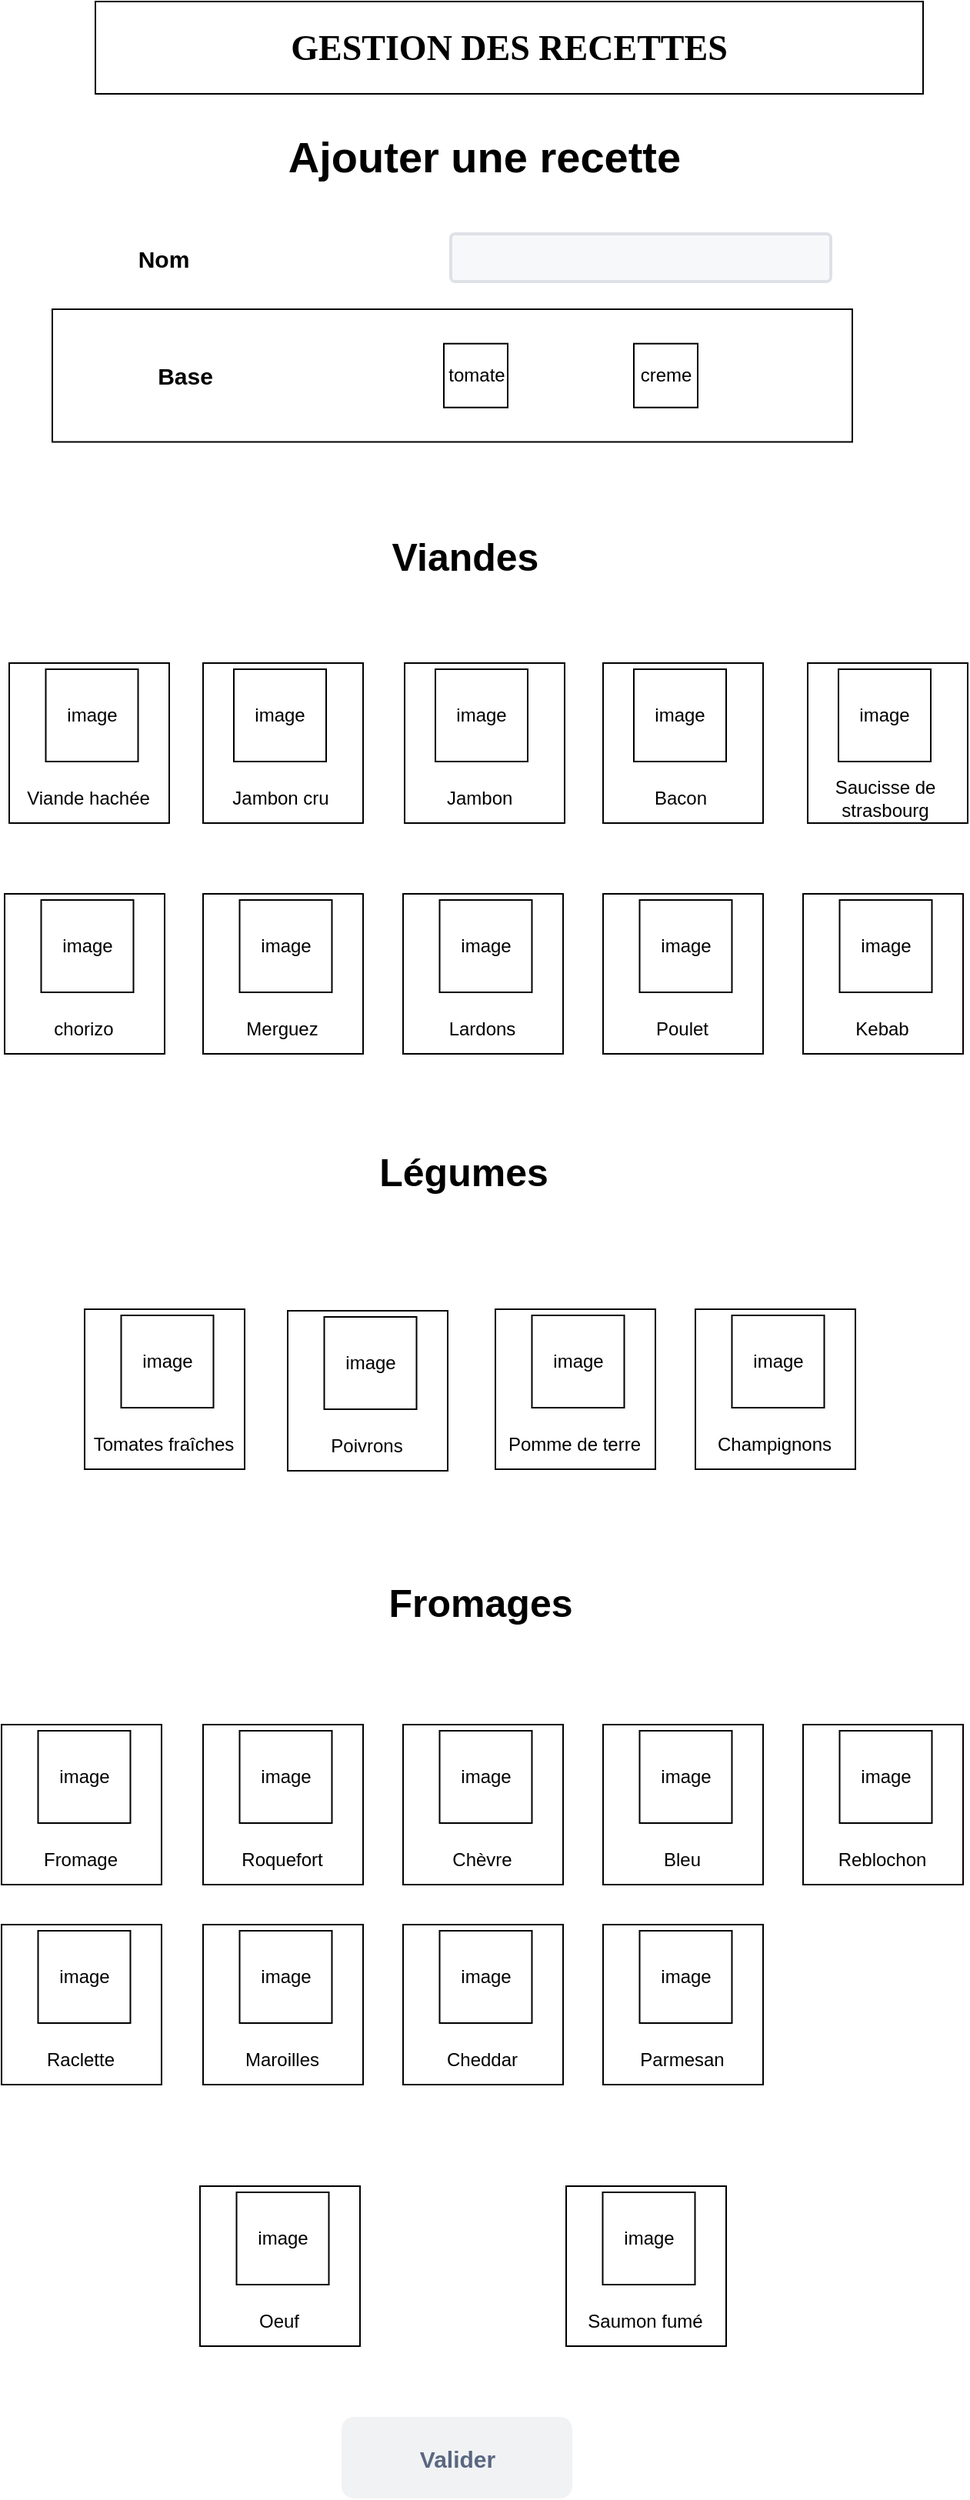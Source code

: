 <mxfile version="14.4.9" type="device"><diagram id="Nm_DHNGLHb5CzCBgZe_a" name="Page-1"><mxGraphModel dx="1384" dy="773" grid="0" gridSize="10" guides="1" tooltips="1" connect="1" arrows="1" fold="1" page="1" pageScale="1" pageWidth="1169" pageHeight="827" math="0" shadow="0"><root><mxCell id="0"/><mxCell id="1" parent="0"/><mxCell id="LKtY-zGtCqNc8YdO0KYJ-1" value="&lt;b&gt;&lt;font style=&quot;font-size: 23px&quot; face=&quot;Verdana&quot;&gt;GESTION DES RECETTES&lt;/font&gt;&lt;/b&gt;" style="rounded=0;whiteSpace=wrap;html=1;" vertex="1" parent="1"><mxGeometry x="540" y="20" width="538" height="60" as="geometry"/></mxCell><mxCell id="LKtY-zGtCqNc8YdO0KYJ-2" value="&lt;font size=&quot;1&quot;&gt;&lt;b style=&quot;font-size: 28px&quot;&gt;Ajouter une recette&lt;/b&gt;&lt;/font&gt;" style="text;html=1;strokeColor=none;fillColor=none;align=center;verticalAlign=middle;whiteSpace=wrap;rounded=0;" vertex="1" parent="1"><mxGeometry x="563" y="100" width="460" height="41" as="geometry"/></mxCell><mxCell id="LKtY-zGtCqNc8YdO0KYJ-3" value="&lt;b&gt;&lt;font style=&quot;font-size: 15px&quot;&gt;Nom&lt;/font&gt;&lt;/b&gt;" style="rounded=0;whiteSpace=wrap;html=1;strokeColor=#FFFFFF;" vertex="1" parent="1"><mxGeometry x="512" y="170" width="145" height="33" as="geometry"/></mxCell><mxCell id="LKtY-zGtCqNc8YdO0KYJ-24" value="" style="rounded=1;arcSize=9;fillColor=#F7F8F9;align=left;spacingLeft=5;strokeColor=#DEE1E6;html=1;strokeWidth=2;fontSize=12" vertex="1" parent="1"><mxGeometry x="771" y="171" width="247" height="31" as="geometry"/></mxCell><mxCell id="LKtY-zGtCqNc8YdO0KYJ-27" value="" style="group" vertex="1" connectable="0" parent="1"><mxGeometry x="512" y="220" width="520" height="86.25" as="geometry"/></mxCell><mxCell id="LKtY-zGtCqNc8YdO0KYJ-26" value="" style="rounded=0;whiteSpace=wrap;html=1;" vertex="1" parent="LKtY-zGtCqNc8YdO0KYJ-27"><mxGeometry width="520" height="86.25" as="geometry"/></mxCell><mxCell id="LKtY-zGtCqNc8YdO0KYJ-7" value="&lt;b&gt;&lt;font style=&quot;font-size: 15px&quot;&gt;Base&lt;/font&gt;&lt;/b&gt;" style="text;html=1;align=center;verticalAlign=middle;resizable=0;points=[];autosize=1;" vertex="1" parent="LKtY-zGtCqNc8YdO0KYJ-27"><mxGeometry x="63" y="34.12" width="46" height="18" as="geometry"/></mxCell><mxCell id="LKtY-zGtCqNc8YdO0KYJ-8" value="tomate" style="whiteSpace=wrap;html=1;aspect=fixed;" vertex="1" parent="LKtY-zGtCqNc8YdO0KYJ-27"><mxGeometry x="254.5" y="22.37" width="41.5" height="41.5" as="geometry"/></mxCell><mxCell id="LKtY-zGtCqNc8YdO0KYJ-9" value="creme" style="whiteSpace=wrap;html=1;aspect=fixed;" vertex="1" parent="LKtY-zGtCqNc8YdO0KYJ-27"><mxGeometry x="378" y="22.37" width="41.5" height="41.5" as="geometry"/></mxCell><mxCell id="LKtY-zGtCqNc8YdO0KYJ-39" value="" style="group" vertex="1" connectable="0" parent="1"><mxGeometry x="484" y="450" width="104" height="104" as="geometry"/></mxCell><mxCell id="LKtY-zGtCqNc8YdO0KYJ-32" value="" style="whiteSpace=wrap;html=1;aspect=fixed;" vertex="1" parent="LKtY-zGtCqNc8YdO0KYJ-39"><mxGeometry width="104" height="104" as="geometry"/></mxCell><mxCell id="LKtY-zGtCqNc8YdO0KYJ-33" value="image" style="whiteSpace=wrap;html=1;aspect=fixed;" vertex="1" parent="LKtY-zGtCqNc8YdO0KYJ-39"><mxGeometry x="23.75" y="4" width="60" height="60" as="geometry"/></mxCell><mxCell id="LKtY-zGtCqNc8YdO0KYJ-34" value="Viande hachée" style="text;html=1;align=center;verticalAlign=middle;resizable=0;points=[];autosize=1;" vertex="1" parent="LKtY-zGtCqNc8YdO0KYJ-39"><mxGeometry x="1" y="78" width="100" height="20" as="geometry"/></mxCell><mxCell id="LKtY-zGtCqNc8YdO0KYJ-40" value="" style="group" vertex="1" connectable="0" parent="1"><mxGeometry x="610" y="450" width="104" height="104" as="geometry"/></mxCell><mxCell id="LKtY-zGtCqNc8YdO0KYJ-36" value="" style="whiteSpace=wrap;html=1;aspect=fixed;" vertex="1" parent="LKtY-zGtCqNc8YdO0KYJ-40"><mxGeometry width="104" height="104" as="geometry"/></mxCell><mxCell id="LKtY-zGtCqNc8YdO0KYJ-37" value="image" style="whiteSpace=wrap;html=1;aspect=fixed;" vertex="1" parent="LKtY-zGtCqNc8YdO0KYJ-40"><mxGeometry x="20" y="4" width="60" height="60" as="geometry"/></mxCell><mxCell id="LKtY-zGtCqNc8YdO0KYJ-38" value="Jambon cru" style="text;html=1;align=center;verticalAlign=middle;resizable=0;points=[];autosize=1;" vertex="1" parent="LKtY-zGtCqNc8YdO0KYJ-40"><mxGeometry x="10" y="78" width="80" height="20" as="geometry"/></mxCell><mxCell id="LKtY-zGtCqNc8YdO0KYJ-41" value="" style="group" vertex="1" connectable="0" parent="1"><mxGeometry x="741" y="450" width="104" height="104" as="geometry"/></mxCell><mxCell id="LKtY-zGtCqNc8YdO0KYJ-42" value="" style="whiteSpace=wrap;html=1;aspect=fixed;" vertex="1" parent="LKtY-zGtCqNc8YdO0KYJ-41"><mxGeometry width="104" height="104" as="geometry"/></mxCell><mxCell id="LKtY-zGtCqNc8YdO0KYJ-43" value="image" style="whiteSpace=wrap;html=1;aspect=fixed;" vertex="1" parent="LKtY-zGtCqNc8YdO0KYJ-41"><mxGeometry x="20" y="4" width="60" height="60" as="geometry"/></mxCell><mxCell id="LKtY-zGtCqNc8YdO0KYJ-44" value="Jambon&amp;nbsp;" style="text;html=1;align=center;verticalAlign=middle;resizable=0;points=[];autosize=1;" vertex="1" parent="LKtY-zGtCqNc8YdO0KYJ-41"><mxGeometry x="20" y="78" width="60" height="20" as="geometry"/></mxCell><mxCell id="LKtY-zGtCqNc8YdO0KYJ-46" value="" style="group" vertex="1" connectable="0" parent="1"><mxGeometry x="870" y="450" width="104" height="104" as="geometry"/></mxCell><mxCell id="LKtY-zGtCqNc8YdO0KYJ-47" value="" style="whiteSpace=wrap;html=1;aspect=fixed;" vertex="1" parent="LKtY-zGtCqNc8YdO0KYJ-46"><mxGeometry width="104" height="104" as="geometry"/></mxCell><mxCell id="LKtY-zGtCqNc8YdO0KYJ-48" value="image" style="whiteSpace=wrap;html=1;aspect=fixed;" vertex="1" parent="LKtY-zGtCqNc8YdO0KYJ-46"><mxGeometry x="20" y="4" width="60" height="60" as="geometry"/></mxCell><mxCell id="LKtY-zGtCqNc8YdO0KYJ-49" value="Bacon" style="text;html=1;align=center;verticalAlign=middle;resizable=0;points=[];autosize=1;" vertex="1" parent="LKtY-zGtCqNc8YdO0KYJ-46"><mxGeometry x="25" y="78" width="50" height="20" as="geometry"/></mxCell><mxCell id="LKtY-zGtCqNc8YdO0KYJ-51" value="" style="group" vertex="1" connectable="0" parent="1"><mxGeometry x="481" y="600" width="104" height="104" as="geometry"/></mxCell><mxCell id="LKtY-zGtCqNc8YdO0KYJ-52" value="" style="whiteSpace=wrap;html=1;aspect=fixed;" vertex="1" parent="LKtY-zGtCqNc8YdO0KYJ-51"><mxGeometry width="104" height="104" as="geometry"/></mxCell><mxCell id="LKtY-zGtCqNc8YdO0KYJ-53" value="image" style="whiteSpace=wrap;html=1;aspect=fixed;" vertex="1" parent="LKtY-zGtCqNc8YdO0KYJ-51"><mxGeometry x="23.75" y="4" width="60" height="60" as="geometry"/></mxCell><mxCell id="LKtY-zGtCqNc8YdO0KYJ-54" value="chorizo" style="text;html=1;align=center;verticalAlign=middle;resizable=0;points=[];autosize=1;" vertex="1" parent="LKtY-zGtCqNc8YdO0KYJ-51"><mxGeometry x="26" y="78" width="50" height="20" as="geometry"/></mxCell><mxCell id="LKtY-zGtCqNc8YdO0KYJ-55" value="" style="group" vertex="1" connectable="0" parent="1"><mxGeometry x="610" y="600" width="104" height="104" as="geometry"/></mxCell><mxCell id="LKtY-zGtCqNc8YdO0KYJ-56" value="" style="whiteSpace=wrap;html=1;aspect=fixed;" vertex="1" parent="LKtY-zGtCqNc8YdO0KYJ-55"><mxGeometry width="104" height="104" as="geometry"/></mxCell><mxCell id="LKtY-zGtCqNc8YdO0KYJ-57" value="image" style="whiteSpace=wrap;html=1;aspect=fixed;" vertex="1" parent="LKtY-zGtCqNc8YdO0KYJ-55"><mxGeometry x="23.75" y="4" width="60" height="60" as="geometry"/></mxCell><mxCell id="LKtY-zGtCqNc8YdO0KYJ-58" value="Merguez" style="text;html=1;align=center;verticalAlign=middle;resizable=0;points=[];autosize=1;" vertex="1" parent="LKtY-zGtCqNc8YdO0KYJ-55"><mxGeometry x="21" y="78" width="60" height="20" as="geometry"/></mxCell><mxCell id="LKtY-zGtCqNc8YdO0KYJ-59" value="" style="group" vertex="1" connectable="0" parent="1"><mxGeometry x="740" y="600" width="104" height="104" as="geometry"/></mxCell><mxCell id="LKtY-zGtCqNc8YdO0KYJ-60" value="" style="whiteSpace=wrap;html=1;aspect=fixed;" vertex="1" parent="LKtY-zGtCqNc8YdO0KYJ-59"><mxGeometry width="104" height="104" as="geometry"/></mxCell><mxCell id="LKtY-zGtCqNc8YdO0KYJ-61" value="image" style="whiteSpace=wrap;html=1;aspect=fixed;" vertex="1" parent="LKtY-zGtCqNc8YdO0KYJ-59"><mxGeometry x="23.75" y="4" width="60" height="60" as="geometry"/></mxCell><mxCell id="LKtY-zGtCqNc8YdO0KYJ-62" value="Lardons" style="text;html=1;align=center;verticalAlign=middle;resizable=0;points=[];autosize=1;" vertex="1" parent="LKtY-zGtCqNc8YdO0KYJ-59"><mxGeometry x="21" y="78" width="60" height="20" as="geometry"/></mxCell><mxCell id="LKtY-zGtCqNc8YdO0KYJ-63" value="" style="group" vertex="1" connectable="0" parent="1"><mxGeometry x="870" y="600" width="104" height="104" as="geometry"/></mxCell><mxCell id="LKtY-zGtCqNc8YdO0KYJ-64" value="" style="whiteSpace=wrap;html=1;aspect=fixed;" vertex="1" parent="LKtY-zGtCqNc8YdO0KYJ-63"><mxGeometry width="104" height="104" as="geometry"/></mxCell><mxCell id="LKtY-zGtCqNc8YdO0KYJ-65" value="image" style="whiteSpace=wrap;html=1;aspect=fixed;" vertex="1" parent="LKtY-zGtCqNc8YdO0KYJ-63"><mxGeometry x="23.75" y="4" width="60" height="60" as="geometry"/></mxCell><mxCell id="LKtY-zGtCqNc8YdO0KYJ-66" value="Poulet" style="text;html=1;align=center;verticalAlign=middle;resizable=0;points=[];autosize=1;" vertex="1" parent="LKtY-zGtCqNc8YdO0KYJ-63"><mxGeometry x="26" y="78" width="50" height="20" as="geometry"/></mxCell><mxCell id="LKtY-zGtCqNc8YdO0KYJ-67" value="" style="group" vertex="1" connectable="0" parent="1"><mxGeometry x="1003" y="450" width="104" height="104" as="geometry"/></mxCell><mxCell id="LKtY-zGtCqNc8YdO0KYJ-68" value="" style="whiteSpace=wrap;html=1;aspect=fixed;" vertex="1" parent="LKtY-zGtCqNc8YdO0KYJ-67"><mxGeometry width="104" height="104" as="geometry"/></mxCell><mxCell id="LKtY-zGtCqNc8YdO0KYJ-69" value="image" style="whiteSpace=wrap;html=1;aspect=fixed;" vertex="1" parent="LKtY-zGtCqNc8YdO0KYJ-67"><mxGeometry x="20" y="4" width="60" height="60" as="geometry"/></mxCell><mxCell id="LKtY-zGtCqNc8YdO0KYJ-70" value="Saucisse de&lt;br&gt;strasbourg" style="text;html=1;align=center;verticalAlign=middle;resizable=0;points=[];autosize=1;" vertex="1" parent="LKtY-zGtCqNc8YdO0KYJ-67"><mxGeometry x="10" y="73" width="80" height="30" as="geometry"/></mxCell><mxCell id="LKtY-zGtCqNc8YdO0KYJ-76" value="" style="group" vertex="1" connectable="0" parent="1"><mxGeometry x="533" y="870" width="106" height="104" as="geometry"/></mxCell><mxCell id="LKtY-zGtCqNc8YdO0KYJ-77" value="" style="whiteSpace=wrap;html=1;aspect=fixed;" vertex="1" parent="LKtY-zGtCqNc8YdO0KYJ-76"><mxGeometry width="104" height="104" as="geometry"/></mxCell><mxCell id="LKtY-zGtCqNc8YdO0KYJ-78" value="image" style="whiteSpace=wrap;html=1;aspect=fixed;" vertex="1" parent="LKtY-zGtCqNc8YdO0KYJ-76"><mxGeometry x="23.75" y="4" width="60" height="60" as="geometry"/></mxCell><mxCell id="LKtY-zGtCqNc8YdO0KYJ-79" value="Tomates fraîches" style="text;html=1;align=center;verticalAlign=middle;resizable=0;points=[];autosize=1;" vertex="1" parent="LKtY-zGtCqNc8YdO0KYJ-76"><mxGeometry x="-4" y="78" width="110" height="20" as="geometry"/></mxCell><mxCell id="LKtY-zGtCqNc8YdO0KYJ-80" value="" style="group" vertex="1" connectable="0" parent="1"><mxGeometry x="665" y="871" width="106" height="104" as="geometry"/></mxCell><mxCell id="LKtY-zGtCqNc8YdO0KYJ-81" value="" style="whiteSpace=wrap;html=1;aspect=fixed;" vertex="1" parent="LKtY-zGtCqNc8YdO0KYJ-80"><mxGeometry width="104" height="104" as="geometry"/></mxCell><mxCell id="LKtY-zGtCqNc8YdO0KYJ-82" value="image" style="whiteSpace=wrap;html=1;aspect=fixed;" vertex="1" parent="LKtY-zGtCqNc8YdO0KYJ-80"><mxGeometry x="23.75" y="4" width="60" height="60" as="geometry"/></mxCell><mxCell id="LKtY-zGtCqNc8YdO0KYJ-83" value="Poivrons" style="text;html=1;align=center;verticalAlign=middle;resizable=0;points=[];autosize=1;" vertex="1" parent="LKtY-zGtCqNc8YdO0KYJ-80"><mxGeometry x="21" y="78" width="60" height="20" as="geometry"/></mxCell><mxCell id="LKtY-zGtCqNc8YdO0KYJ-84" value="" style="group" vertex="1" connectable="0" parent="1"><mxGeometry x="800" y="870" width="106" height="104" as="geometry"/></mxCell><mxCell id="LKtY-zGtCqNc8YdO0KYJ-85" value="" style="whiteSpace=wrap;html=1;aspect=fixed;" vertex="1" parent="LKtY-zGtCqNc8YdO0KYJ-84"><mxGeometry width="104" height="104" as="geometry"/></mxCell><mxCell id="LKtY-zGtCqNc8YdO0KYJ-86" value="image" style="whiteSpace=wrap;html=1;aspect=fixed;" vertex="1" parent="LKtY-zGtCqNc8YdO0KYJ-84"><mxGeometry x="23.75" y="4" width="60" height="60" as="geometry"/></mxCell><mxCell id="LKtY-zGtCqNc8YdO0KYJ-87" value="Pomme de terre" style="text;html=1;align=center;verticalAlign=middle;resizable=0;points=[];autosize=1;" vertex="1" parent="LKtY-zGtCqNc8YdO0KYJ-84"><mxGeometry x="1" y="78" width="100" height="20" as="geometry"/></mxCell><mxCell id="LKtY-zGtCqNc8YdO0KYJ-88" value="" style="group" vertex="1" connectable="0" parent="1"><mxGeometry x="930" y="870" width="106" height="104" as="geometry"/></mxCell><mxCell id="LKtY-zGtCqNc8YdO0KYJ-89" value="" style="whiteSpace=wrap;html=1;aspect=fixed;" vertex="1" parent="LKtY-zGtCqNc8YdO0KYJ-88"><mxGeometry width="104" height="104" as="geometry"/></mxCell><mxCell id="LKtY-zGtCqNc8YdO0KYJ-90" value="image" style="whiteSpace=wrap;html=1;aspect=fixed;" vertex="1" parent="LKtY-zGtCqNc8YdO0KYJ-88"><mxGeometry x="23.75" y="4" width="60" height="60" as="geometry"/></mxCell><mxCell id="LKtY-zGtCqNc8YdO0KYJ-91" value="Champignons" style="text;html=1;align=center;verticalAlign=middle;resizable=0;points=[];autosize=1;" vertex="1" parent="LKtY-zGtCqNc8YdO0KYJ-88"><mxGeometry x="6" y="78" width="90" height="20" as="geometry"/></mxCell><mxCell id="LKtY-zGtCqNc8YdO0KYJ-100" value="" style="group" vertex="1" connectable="0" parent="1"><mxGeometry x="1000" y="600" width="104" height="104" as="geometry"/></mxCell><mxCell id="LKtY-zGtCqNc8YdO0KYJ-101" value="" style="whiteSpace=wrap;html=1;aspect=fixed;" vertex="1" parent="LKtY-zGtCqNc8YdO0KYJ-100"><mxGeometry width="104" height="104" as="geometry"/></mxCell><mxCell id="LKtY-zGtCqNc8YdO0KYJ-102" value="image" style="whiteSpace=wrap;html=1;aspect=fixed;" vertex="1" parent="LKtY-zGtCqNc8YdO0KYJ-100"><mxGeometry x="23.75" y="4" width="60" height="60" as="geometry"/></mxCell><mxCell id="LKtY-zGtCqNc8YdO0KYJ-103" value="Kebab" style="text;html=1;align=center;verticalAlign=middle;resizable=0;points=[];autosize=1;" vertex="1" parent="LKtY-zGtCqNc8YdO0KYJ-100"><mxGeometry x="26" y="78" width="50" height="20" as="geometry"/></mxCell><mxCell id="LKtY-zGtCqNc8YdO0KYJ-156" value="Fromages" style="text;html=1;align=center;verticalAlign=middle;resizable=0;points=[];autosize=1;fontSize=25;fontStyle=1" vertex="1" parent="1"><mxGeometry x="725" y="1040" width="130" height="40" as="geometry"/></mxCell><mxCell id="LKtY-zGtCqNc8YdO0KYJ-157" value="" style="group" vertex="1" connectable="0" parent="1"><mxGeometry x="479" y="1140" width="627" height="404" as="geometry"/></mxCell><mxCell id="LKtY-zGtCqNc8YdO0KYJ-104" value="" style="group" vertex="1" connectable="0" parent="LKtY-zGtCqNc8YdO0KYJ-157"><mxGeometry width="106" height="104" as="geometry"/></mxCell><mxCell id="LKtY-zGtCqNc8YdO0KYJ-105" value="" style="whiteSpace=wrap;html=1;aspect=fixed;" vertex="1" parent="LKtY-zGtCqNc8YdO0KYJ-104"><mxGeometry width="104" height="104" as="geometry"/></mxCell><mxCell id="LKtY-zGtCqNc8YdO0KYJ-106" value="image" style="whiteSpace=wrap;html=1;aspect=fixed;" vertex="1" parent="LKtY-zGtCqNc8YdO0KYJ-104"><mxGeometry x="23.75" y="4" width="60" height="60" as="geometry"/></mxCell><mxCell id="LKtY-zGtCqNc8YdO0KYJ-107" value="Fromage" style="text;html=1;align=center;verticalAlign=middle;resizable=0;points=[];autosize=1;" vertex="1" parent="LKtY-zGtCqNc8YdO0KYJ-104"><mxGeometry x="21" y="78" width="60" height="20" as="geometry"/></mxCell><mxCell id="LKtY-zGtCqNc8YdO0KYJ-108" value="" style="group" vertex="1" connectable="0" parent="LKtY-zGtCqNc8YdO0KYJ-157"><mxGeometry x="131" width="106" height="104" as="geometry"/></mxCell><mxCell id="LKtY-zGtCqNc8YdO0KYJ-109" value="" style="whiteSpace=wrap;html=1;aspect=fixed;" vertex="1" parent="LKtY-zGtCqNc8YdO0KYJ-108"><mxGeometry width="104" height="104" as="geometry"/></mxCell><mxCell id="LKtY-zGtCqNc8YdO0KYJ-110" value="image" style="whiteSpace=wrap;html=1;aspect=fixed;" vertex="1" parent="LKtY-zGtCqNc8YdO0KYJ-108"><mxGeometry x="23.75" y="4" width="60" height="60" as="geometry"/></mxCell><mxCell id="LKtY-zGtCqNc8YdO0KYJ-111" value="Roquefort" style="text;html=1;align=center;verticalAlign=middle;resizable=0;points=[];autosize=1;" vertex="1" parent="LKtY-zGtCqNc8YdO0KYJ-108"><mxGeometry x="16" y="78" width="70" height="20" as="geometry"/></mxCell><mxCell id="LKtY-zGtCqNc8YdO0KYJ-112" value="" style="group" vertex="1" connectable="0" parent="LKtY-zGtCqNc8YdO0KYJ-157"><mxGeometry x="261" width="106" height="104" as="geometry"/></mxCell><mxCell id="LKtY-zGtCqNc8YdO0KYJ-113" value="" style="whiteSpace=wrap;html=1;aspect=fixed;" vertex="1" parent="LKtY-zGtCqNc8YdO0KYJ-112"><mxGeometry width="104" height="104" as="geometry"/></mxCell><mxCell id="LKtY-zGtCqNc8YdO0KYJ-114" value="image" style="whiteSpace=wrap;html=1;aspect=fixed;" vertex="1" parent="LKtY-zGtCqNc8YdO0KYJ-112"><mxGeometry x="23.75" y="4" width="60" height="60" as="geometry"/></mxCell><mxCell id="LKtY-zGtCqNc8YdO0KYJ-115" value="Chèvre" style="text;html=1;align=center;verticalAlign=middle;resizable=0;points=[];autosize=1;" vertex="1" parent="LKtY-zGtCqNc8YdO0KYJ-112"><mxGeometry x="26" y="78" width="50" height="20" as="geometry"/></mxCell><mxCell id="LKtY-zGtCqNc8YdO0KYJ-116" value="" style="group" vertex="1" connectable="0" parent="LKtY-zGtCqNc8YdO0KYJ-157"><mxGeometry x="391" width="106" height="104" as="geometry"/></mxCell><mxCell id="LKtY-zGtCqNc8YdO0KYJ-117" value="" style="whiteSpace=wrap;html=1;aspect=fixed;" vertex="1" parent="LKtY-zGtCqNc8YdO0KYJ-116"><mxGeometry width="104" height="104" as="geometry"/></mxCell><mxCell id="LKtY-zGtCqNc8YdO0KYJ-118" value="image" style="whiteSpace=wrap;html=1;aspect=fixed;" vertex="1" parent="LKtY-zGtCqNc8YdO0KYJ-116"><mxGeometry x="23.75" y="4" width="60" height="60" as="geometry"/></mxCell><mxCell id="LKtY-zGtCqNc8YdO0KYJ-119" value="Bleu" style="text;html=1;align=center;verticalAlign=middle;resizable=0;points=[];autosize=1;" vertex="1" parent="LKtY-zGtCqNc8YdO0KYJ-116"><mxGeometry x="31" y="78" width="40" height="20" as="geometry"/></mxCell><mxCell id="LKtY-zGtCqNc8YdO0KYJ-124" value="" style="group" vertex="1" connectable="0" parent="LKtY-zGtCqNc8YdO0KYJ-157"><mxGeometry x="521" width="106" height="104" as="geometry"/></mxCell><mxCell id="LKtY-zGtCqNc8YdO0KYJ-125" value="" style="whiteSpace=wrap;html=1;aspect=fixed;" vertex="1" parent="LKtY-zGtCqNc8YdO0KYJ-124"><mxGeometry width="104" height="104" as="geometry"/></mxCell><mxCell id="LKtY-zGtCqNc8YdO0KYJ-126" value="image" style="whiteSpace=wrap;html=1;aspect=fixed;" vertex="1" parent="LKtY-zGtCqNc8YdO0KYJ-124"><mxGeometry x="23.75" y="4" width="60" height="60" as="geometry"/></mxCell><mxCell id="LKtY-zGtCqNc8YdO0KYJ-127" value="Reblochon" style="text;html=1;align=center;verticalAlign=middle;resizable=0;points=[];autosize=1;" vertex="1" parent="LKtY-zGtCqNc8YdO0KYJ-124"><mxGeometry x="16" y="78" width="70" height="20" as="geometry"/></mxCell><mxCell id="LKtY-zGtCqNc8YdO0KYJ-128" value="" style="group" vertex="1" connectable="0" parent="LKtY-zGtCqNc8YdO0KYJ-157"><mxGeometry y="130" width="106" height="104" as="geometry"/></mxCell><mxCell id="LKtY-zGtCqNc8YdO0KYJ-129" value="" style="whiteSpace=wrap;html=1;aspect=fixed;" vertex="1" parent="LKtY-zGtCqNc8YdO0KYJ-128"><mxGeometry width="104" height="104" as="geometry"/></mxCell><mxCell id="LKtY-zGtCqNc8YdO0KYJ-130" value="image" style="whiteSpace=wrap;html=1;aspect=fixed;" vertex="1" parent="LKtY-zGtCqNc8YdO0KYJ-128"><mxGeometry x="23.75" y="4" width="60" height="60" as="geometry"/></mxCell><mxCell id="LKtY-zGtCqNc8YdO0KYJ-131" value="Raclette" style="text;html=1;align=center;verticalAlign=middle;resizable=0;points=[];autosize=1;" vertex="1" parent="LKtY-zGtCqNc8YdO0KYJ-128"><mxGeometry x="21" y="78" width="60" height="20" as="geometry"/></mxCell><mxCell id="LKtY-zGtCqNc8YdO0KYJ-132" value="" style="group" vertex="1" connectable="0" parent="LKtY-zGtCqNc8YdO0KYJ-157"><mxGeometry x="131" y="130" width="106" height="104" as="geometry"/></mxCell><mxCell id="LKtY-zGtCqNc8YdO0KYJ-133" value="" style="whiteSpace=wrap;html=1;aspect=fixed;" vertex="1" parent="LKtY-zGtCqNc8YdO0KYJ-132"><mxGeometry width="104" height="104" as="geometry"/></mxCell><mxCell id="LKtY-zGtCqNc8YdO0KYJ-134" value="image" style="whiteSpace=wrap;html=1;aspect=fixed;" vertex="1" parent="LKtY-zGtCqNc8YdO0KYJ-132"><mxGeometry x="23.75" y="4" width="60" height="60" as="geometry"/></mxCell><mxCell id="LKtY-zGtCqNc8YdO0KYJ-135" value="Maroilles" style="text;html=1;align=center;verticalAlign=middle;resizable=0;points=[];autosize=1;" vertex="1" parent="LKtY-zGtCqNc8YdO0KYJ-132"><mxGeometry x="21" y="78" width="60" height="20" as="geometry"/></mxCell><mxCell id="LKtY-zGtCqNc8YdO0KYJ-136" value="" style="group" vertex="1" connectable="0" parent="LKtY-zGtCqNc8YdO0KYJ-157"><mxGeometry x="261" y="130" width="106" height="104" as="geometry"/></mxCell><mxCell id="LKtY-zGtCqNc8YdO0KYJ-137" value="" style="whiteSpace=wrap;html=1;aspect=fixed;" vertex="1" parent="LKtY-zGtCqNc8YdO0KYJ-136"><mxGeometry width="104" height="104" as="geometry"/></mxCell><mxCell id="LKtY-zGtCqNc8YdO0KYJ-138" value="image" style="whiteSpace=wrap;html=1;aspect=fixed;" vertex="1" parent="LKtY-zGtCqNc8YdO0KYJ-136"><mxGeometry x="23.75" y="4" width="60" height="60" as="geometry"/></mxCell><mxCell id="LKtY-zGtCqNc8YdO0KYJ-139" value="Cheddar" style="text;html=1;align=center;verticalAlign=middle;resizable=0;points=[];autosize=1;" vertex="1" parent="LKtY-zGtCqNc8YdO0KYJ-136"><mxGeometry x="21" y="78" width="60" height="20" as="geometry"/></mxCell><mxCell id="LKtY-zGtCqNc8YdO0KYJ-144" value="" style="group" vertex="1" connectable="0" parent="LKtY-zGtCqNc8YdO0KYJ-157"><mxGeometry x="391" y="130" width="106" height="104" as="geometry"/></mxCell><mxCell id="LKtY-zGtCqNc8YdO0KYJ-145" value="" style="whiteSpace=wrap;html=1;aspect=fixed;" vertex="1" parent="LKtY-zGtCqNc8YdO0KYJ-144"><mxGeometry width="104" height="104" as="geometry"/></mxCell><mxCell id="LKtY-zGtCqNc8YdO0KYJ-146" value="image" style="whiteSpace=wrap;html=1;aspect=fixed;" vertex="1" parent="LKtY-zGtCqNc8YdO0KYJ-144"><mxGeometry x="23.75" y="4" width="60" height="60" as="geometry"/></mxCell><mxCell id="LKtY-zGtCqNc8YdO0KYJ-147" value="Parmesan" style="text;html=1;align=center;verticalAlign=middle;resizable=0;points=[];autosize=1;" vertex="1" parent="LKtY-zGtCqNc8YdO0KYJ-144"><mxGeometry x="16" y="78" width="70" height="20" as="geometry"/></mxCell><mxCell id="LKtY-zGtCqNc8YdO0KYJ-148" value="" style="group" vertex="1" connectable="0" parent="LKtY-zGtCqNc8YdO0KYJ-157"><mxGeometry x="129" y="300" width="106" height="104" as="geometry"/></mxCell><mxCell id="LKtY-zGtCqNc8YdO0KYJ-149" value="" style="whiteSpace=wrap;html=1;aspect=fixed;" vertex="1" parent="LKtY-zGtCqNc8YdO0KYJ-148"><mxGeometry width="104" height="104" as="geometry"/></mxCell><mxCell id="LKtY-zGtCqNc8YdO0KYJ-150" value="image" style="whiteSpace=wrap;html=1;aspect=fixed;" vertex="1" parent="LKtY-zGtCqNc8YdO0KYJ-148"><mxGeometry x="23.75" y="4" width="60" height="60" as="geometry"/></mxCell><mxCell id="LKtY-zGtCqNc8YdO0KYJ-151" value="Oeuf" style="text;html=1;align=center;verticalAlign=middle;resizable=0;points=[];autosize=1;" vertex="1" parent="LKtY-zGtCqNc8YdO0KYJ-148"><mxGeometry x="31" y="78" width="40" height="20" as="geometry"/></mxCell><mxCell id="LKtY-zGtCqNc8YdO0KYJ-152" value="" style="group" vertex="1" connectable="0" parent="LKtY-zGtCqNc8YdO0KYJ-157"><mxGeometry x="367" y="300" width="106" height="104" as="geometry"/></mxCell><mxCell id="LKtY-zGtCqNc8YdO0KYJ-153" value="" style="whiteSpace=wrap;html=1;aspect=fixed;" vertex="1" parent="LKtY-zGtCqNc8YdO0KYJ-152"><mxGeometry width="104" height="104" as="geometry"/></mxCell><mxCell id="LKtY-zGtCqNc8YdO0KYJ-154" value="image" style="whiteSpace=wrap;html=1;aspect=fixed;" vertex="1" parent="LKtY-zGtCqNc8YdO0KYJ-152"><mxGeometry x="23.75" y="4" width="60" height="60" as="geometry"/></mxCell><mxCell id="LKtY-zGtCqNc8YdO0KYJ-155" value="Saumon fumé" style="text;html=1;align=center;verticalAlign=middle;resizable=0;points=[];autosize=1;" vertex="1" parent="LKtY-zGtCqNc8YdO0KYJ-152"><mxGeometry x="6" y="78" width="90" height="20" as="geometry"/></mxCell><mxCell id="LKtY-zGtCqNc8YdO0KYJ-158" value="Légumes" style="text;html=1;align=center;verticalAlign=middle;resizable=0;points=[];autosize=1;fontSize=25;fontStyle=1" vertex="1" parent="1"><mxGeometry x="714" y="760" width="130" height="40" as="geometry"/></mxCell><mxCell id="LKtY-zGtCqNc8YdO0KYJ-159" value="Viandes" style="text;html=1;align=center;verticalAlign=middle;resizable=0;points=[];autosize=1;fontSize=25;fontStyle=1" vertex="1" parent="1"><mxGeometry x="725" y="360" width="110" height="40" as="geometry"/></mxCell><mxCell id="LKtY-zGtCqNc8YdO0KYJ-172" value="&lt;font style=&quot;font-size: 15px&quot;&gt;&lt;b&gt;Valider&lt;/b&gt;&lt;/font&gt;" style="rounded=1;fillColor=#F1F2F4;strokeColor=none;html=1;fontColor=#596780;align=center;verticalAlign=middle;fontStyle=0;fontSize=12" vertex="1" parent="1"><mxGeometry x="700" y="1590" width="150" height="53" as="geometry"/></mxCell></root></mxGraphModel></diagram></mxfile>